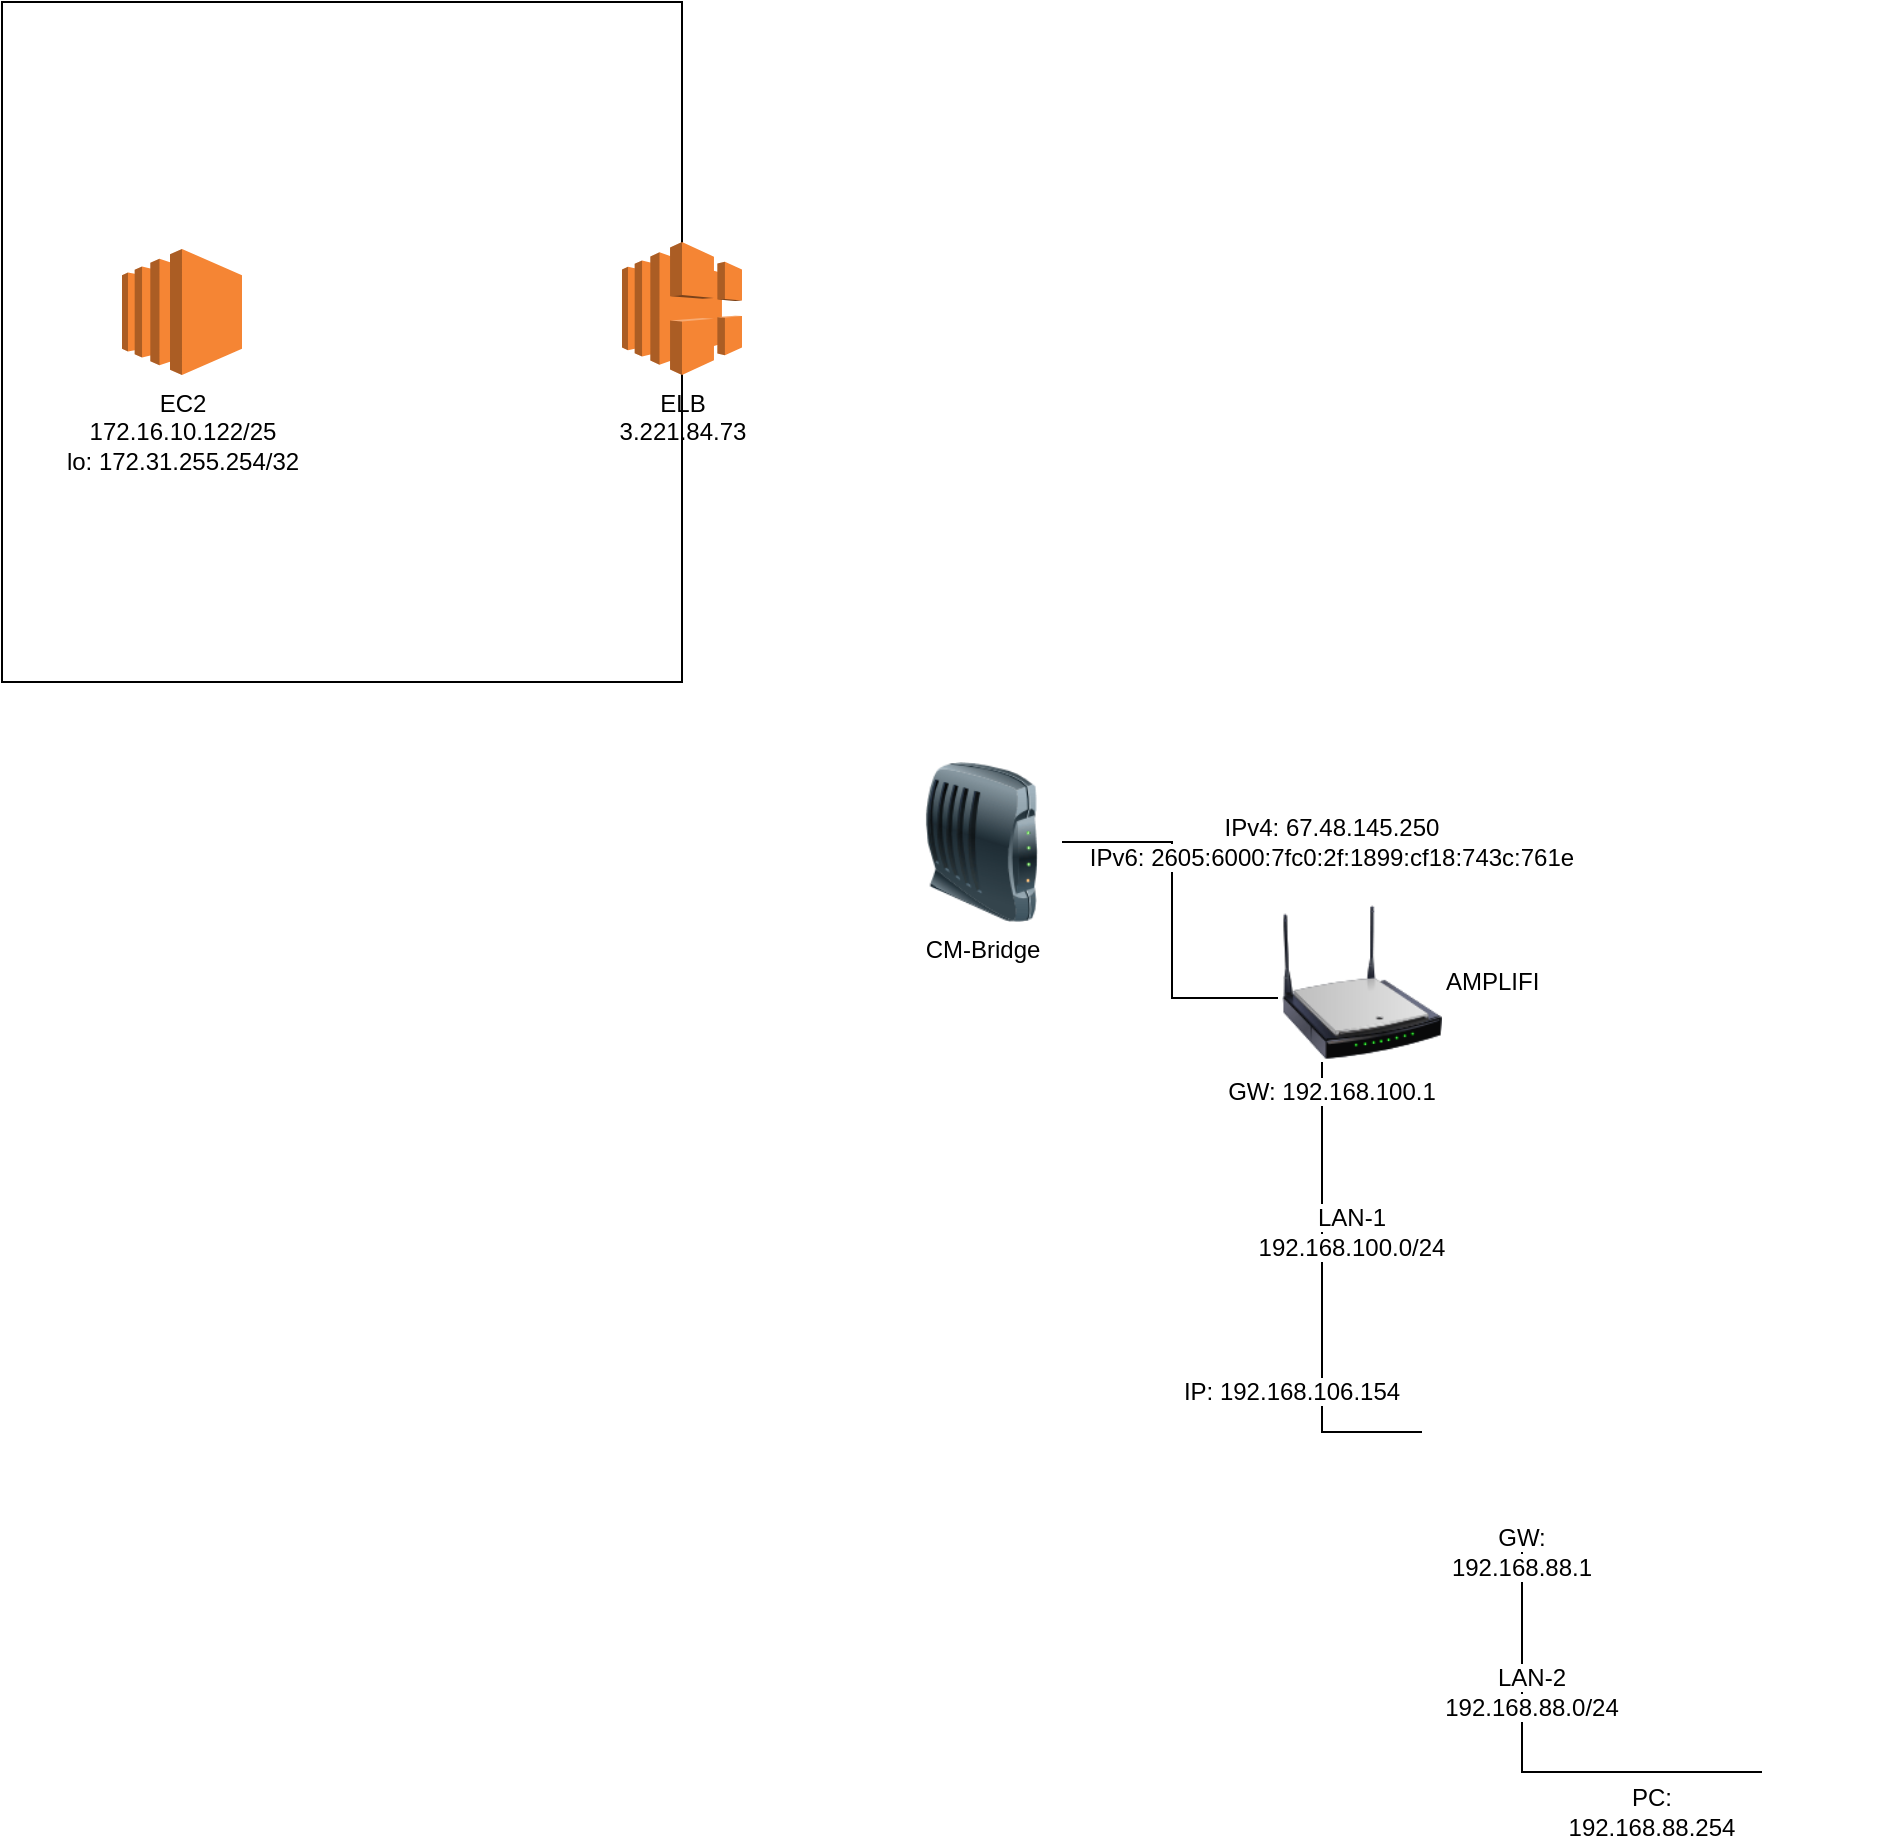 <mxfile version="20.3.2" type="github">
  <diagram id="jMb0sWs-dPXCb36GU04s" name="Page-1">
    <mxGraphModel dx="796" dy="493" grid="1" gridSize="10" guides="1" tooltips="1" connect="1" arrows="1" fold="1" page="1" pageScale="1" pageWidth="850" pageHeight="1100" math="0" shadow="0">
      <root>
        <mxCell id="0" />
        <mxCell id="1" parent="0" />
        <mxCell id="vaxQfsfxidUz3d7zGtW_-4" value="" style="whiteSpace=wrap;html=1;aspect=fixed;" vertex="1" parent="1">
          <mxGeometry x="20" y="20" width="340" height="340" as="geometry" />
        </mxCell>
        <mxCell id="vaxQfsfxidUz3d7zGtW_-1" value="ELB&lt;br&gt;3.221.84.73" style="outlineConnect=0;dashed=0;verticalLabelPosition=bottom;verticalAlign=top;align=center;html=1;shape=mxgraph.aws3.elastic_load_balancing;fillColor=#F58534;gradientColor=none;" vertex="1" parent="1">
          <mxGeometry x="330" y="140" width="60" height="66.5" as="geometry" />
        </mxCell>
        <mxCell id="vaxQfsfxidUz3d7zGtW_-2" value="EC2&lt;br&gt;172.16.10.122/25&lt;br&gt;lo:&amp;nbsp;172.31.255.254/32" style="outlineConnect=0;dashed=0;verticalLabelPosition=bottom;verticalAlign=top;align=center;html=1;shape=mxgraph.aws3.ec2;fillColor=#F58534;gradientColor=none;" vertex="1" parent="1">
          <mxGeometry x="80" y="143.5" width="60" height="63" as="geometry" />
        </mxCell>
        <mxCell id="vaxQfsfxidUz3d7zGtW_-6" style="edgeStyle=orthogonalEdgeStyle;rounded=0;orthogonalLoop=1;jettySize=auto;html=1;exitX=1;exitY=0.5;exitDx=0;exitDy=0;entryX=-0.025;entryY=0.6;entryDx=0;entryDy=0;entryPerimeter=0;endArrow=none;endFill=0;" edge="1" parent="1" source="vaxQfsfxidUz3d7zGtW_-3" target="vaxQfsfxidUz3d7zGtW_-5">
          <mxGeometry relative="1" as="geometry" />
        </mxCell>
        <mxCell id="vaxQfsfxidUz3d7zGtW_-3" value="CM-Bridge" style="image;html=1;image=img/lib/clip_art/networking/Modem_128x128.png" vertex="1" parent="1">
          <mxGeometry x="470" y="400" width="80" height="80" as="geometry" />
        </mxCell>
        <mxCell id="vaxQfsfxidUz3d7zGtW_-10" style="edgeStyle=orthogonalEdgeStyle;rounded=0;orthogonalLoop=1;jettySize=auto;html=1;exitX=0.25;exitY=1;exitDx=0;exitDy=0;entryX=0;entryY=0.5;entryDx=0;entryDy=0;endArrow=none;endFill=0;" edge="1" parent="1" source="vaxQfsfxidUz3d7zGtW_-5" target="vaxQfsfxidUz3d7zGtW_-9">
          <mxGeometry relative="1" as="geometry" />
        </mxCell>
        <mxCell id="vaxQfsfxidUz3d7zGtW_-5" value="AMPLIFI" style="image;html=1;image=img/lib/clip_art/networking/Wireless_Router_N_128x128.png;labelPosition=right;verticalLabelPosition=middle;align=left;verticalAlign=middle;" vertex="1" parent="1">
          <mxGeometry x="660" y="470" width="80" height="80" as="geometry" />
        </mxCell>
        <mxCell id="vaxQfsfxidUz3d7zGtW_-7" value="&lt;span style=&quot;background-color: rgb(255, 255, 255);&quot;&gt;IPv4: 67.48.145.250&lt;br&gt;IPv6: 2605:6000:7fc0:2f:1899:cf18:743c:761e&lt;br&gt;&lt;/span&gt;" style="text;html=1;strokeColor=none;fillColor=none;align=center;verticalAlign=middle;whiteSpace=wrap;rounded=0;" vertex="1" parent="1">
          <mxGeometry x="555" y="425" width="260" height="30" as="geometry" />
        </mxCell>
        <mxCell id="vaxQfsfxidUz3d7zGtW_-8" value="&lt;span style=&quot;background-color: rgb(255, 255, 255);&quot;&gt;LAN-1&lt;br&gt;192.168.100.0/24&lt;/span&gt;" style="text;html=1;strokeColor=none;fillColor=none;align=center;verticalAlign=middle;whiteSpace=wrap;rounded=0;" vertex="1" parent="1">
          <mxGeometry x="650" y="620" width="90" height="30" as="geometry" />
        </mxCell>
        <mxCell id="vaxQfsfxidUz3d7zGtW_-15" style="edgeStyle=orthogonalEdgeStyle;rounded=0;orthogonalLoop=1;jettySize=auto;html=1;exitX=0.5;exitY=1;exitDx=0;exitDy=0;entryX=0;entryY=0.5;entryDx=0;entryDy=0;endArrow=none;endFill=0;" edge="1" parent="1" source="vaxQfsfxidUz3d7zGtW_-9" target="vaxQfsfxidUz3d7zGtW_-20">
          <mxGeometry relative="1" as="geometry">
            <mxPoint x="880" y="910" as="targetPoint" />
          </mxGeometry>
        </mxCell>
        <mxCell id="vaxQfsfxidUz3d7zGtW_-9" value="" style="shape=image;html=1;verticalAlign=top;verticalLabelPosition=bottom;labelBackgroundColor=#ffffff;imageAspect=0;aspect=fixed;image=https://cdn4.iconfinder.com/data/icons/internet-networking-and-communication-glyph-24/24/Internet_device_wifi_modem_wifi_router_wifi_signals_wireless_internet-128.png" vertex="1" parent="1">
          <mxGeometry x="730" y="685" width="100" height="100" as="geometry" />
        </mxCell>
        <mxCell id="vaxQfsfxidUz3d7zGtW_-12" value="&lt;span style=&quot;background-color: rgb(255, 255, 255);&quot;&gt;GW: 192.168.100.1&lt;/span&gt;" style="text;html=1;strokeColor=none;fillColor=none;align=center;verticalAlign=middle;whiteSpace=wrap;rounded=0;" vertex="1" parent="1">
          <mxGeometry x="630" y="550" width="110" height="30" as="geometry" />
        </mxCell>
        <mxCell id="vaxQfsfxidUz3d7zGtW_-13" value="&lt;span style=&quot;background-color: rgb(255, 255, 255);&quot;&gt;IP: 192.168.106.154&lt;/span&gt;" style="text;html=1;strokeColor=none;fillColor=none;align=center;verticalAlign=middle;whiteSpace=wrap;rounded=0;" vertex="1" parent="1">
          <mxGeometry x="600" y="700" width="130" height="30" as="geometry" />
        </mxCell>
        <mxCell id="vaxQfsfxidUz3d7zGtW_-16" value="&lt;span style=&quot;background-color: rgb(255, 255, 255);&quot;&gt;LAN-2&lt;br&gt;192.168.88.0/24&lt;/span&gt;" style="text;html=1;strokeColor=none;fillColor=none;align=center;verticalAlign=middle;whiteSpace=wrap;rounded=0;" vertex="1" parent="1">
          <mxGeometry x="740" y="850" width="90" height="30" as="geometry" />
        </mxCell>
        <mxCell id="vaxQfsfxidUz3d7zGtW_-17" value="&lt;span style=&quot;background-color: rgb(255, 255, 255);&quot;&gt;GW: 192.168.88.1&lt;/span&gt;" style="text;html=1;strokeColor=none;fillColor=none;align=center;verticalAlign=middle;whiteSpace=wrap;rounded=0;" vertex="1" parent="1">
          <mxGeometry x="735" y="780" width="90" height="30" as="geometry" />
        </mxCell>
        <mxCell id="vaxQfsfxidUz3d7zGtW_-18" value="&lt;span style=&quot;background-color: rgb(255, 255, 255);&quot;&gt;PC: 192.168.88.254&lt;/span&gt;" style="text;html=1;strokeColor=none;fillColor=none;align=center;verticalAlign=middle;whiteSpace=wrap;rounded=0;" vertex="1" parent="1">
          <mxGeometry x="800" y="910" width="90" height="30" as="geometry" />
        </mxCell>
        <mxCell id="vaxQfsfxidUz3d7zGtW_-20" value="" style="shape=image;html=1;verticalAlign=top;verticalLabelPosition=bottom;labelBackgroundColor=#ffffff;imageAspect=0;aspect=fixed;image=https://cdn0.iconfinder.com/data/icons/icons-unleashed-vol1/128/-desktop.png" vertex="1" parent="1">
          <mxGeometry x="900" y="870" width="70" height="70" as="geometry" />
        </mxCell>
      </root>
    </mxGraphModel>
  </diagram>
</mxfile>
